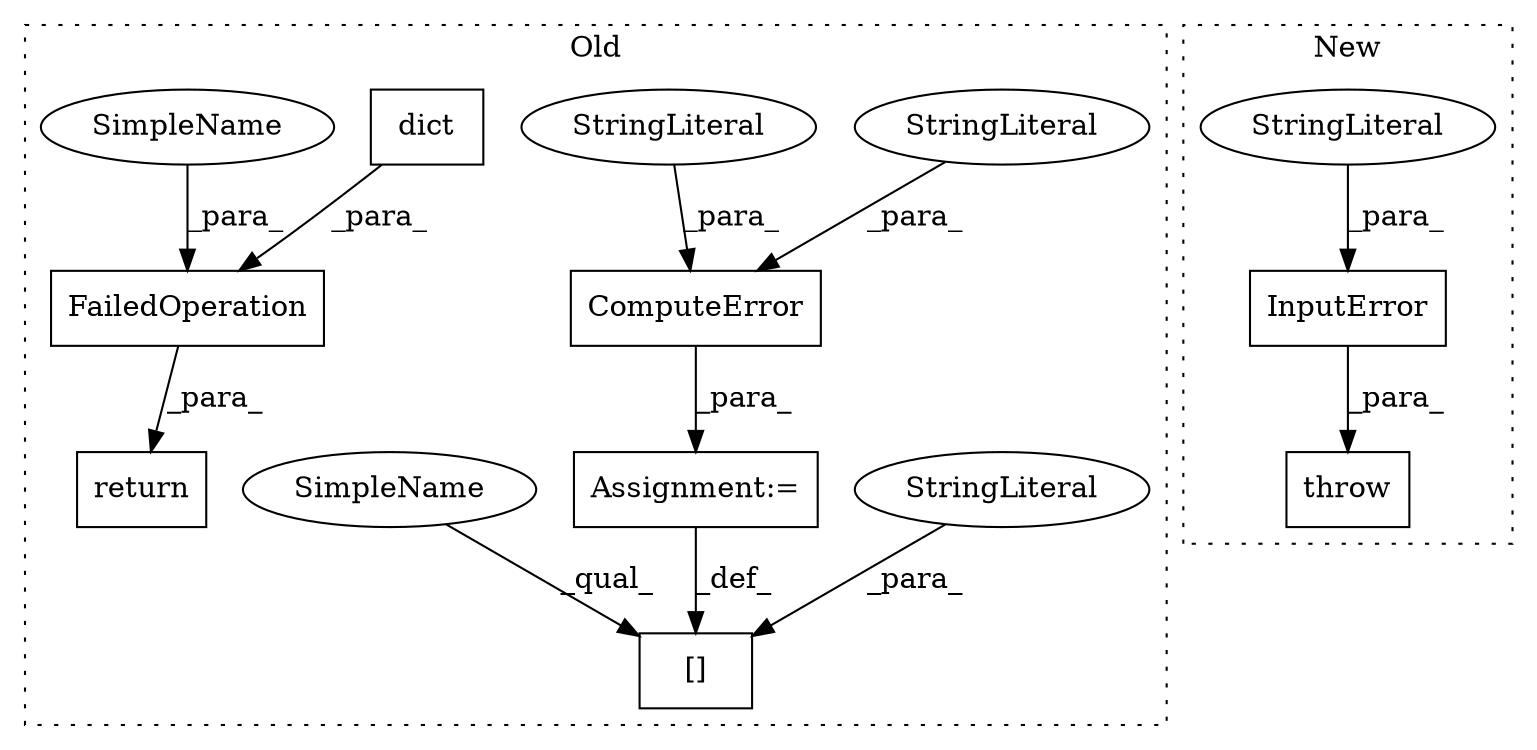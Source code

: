 digraph G {
subgraph cluster0 {
1 [label="dict" a="32" s="3922" l="6" shape="box"];
4 [label="FailedOperation" a="32" s="3895,3937" l="16,1" shape="box"];
5 [label="[]" a="2" s="3011,3027" l="9,1" shape="box"];
6 [label="ComputeError" a="32" s="3029,3108" l="13,1" shape="box"];
7 [label="StringLiteral" a="45" s="3020" l="7" shape="ellipse"];
9 [label="StringLiteral" a="45" s="3042" l="13" shape="ellipse"];
10 [label="StringLiteral" a="45" s="3056" l="52" shape="ellipse"];
11 [label="Assignment:=" a="7" s="3028" l="1" shape="box"];
12 [label="return" a="41" s="3888" l="7" shape="box"];
13 [label="SimpleName" a="42" s="3011" l="8" shape="ellipse"];
14 [label="SimpleName" a="42" s="3929" l="8" shape="ellipse"];
label = "Old";
style="dotted";
}
subgraph cluster1 {
2 [label="InputError" a="32" s="1406,1473" l="11,1" shape="box"];
3 [label="throw" a="53" s="1400" l="6" shape="box"];
8 [label="StringLiteral" a="45" s="1417" l="56" shape="ellipse"];
label = "New";
style="dotted";
}
1 -> 4 [label="_para_"];
2 -> 3 [label="_para_"];
4 -> 12 [label="_para_"];
6 -> 11 [label="_para_"];
7 -> 5 [label="_para_"];
8 -> 2 [label="_para_"];
9 -> 6 [label="_para_"];
10 -> 6 [label="_para_"];
11 -> 5 [label="_def_"];
13 -> 5 [label="_qual_"];
14 -> 4 [label="_para_"];
}